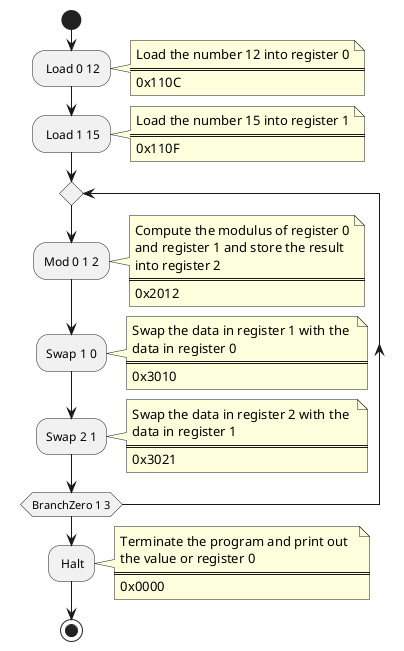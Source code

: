 @startuml

start
: Load 0 12;
note right
  Load the number 12 into register 0
  ====
  0x110C
end note
: Load 1 15;
note right
  Load the number 15 into register 1
  ====
  0x110F
end note
repeat
  :Mod 0 1 2;
note right
  Compute the modulus of register 0
  and register 1 and store the result 
  into register 2
  ====
  0x2012
end note
  :Swap 1 0;
note right
  Swap the data in register 1 with the 
  data in register 0
  ====
  0x3010
end note
  :Swap 2 1;
note right
  Swap the data in register 2 with the 
  data in register 1
  ====
  0x3021
end note
repeat while(BranchZero 1 3)
: Halt;
note right
  Terminate the program and print out  
  the value or register 0
  ====
  0x0000
end note

stop

@enduml